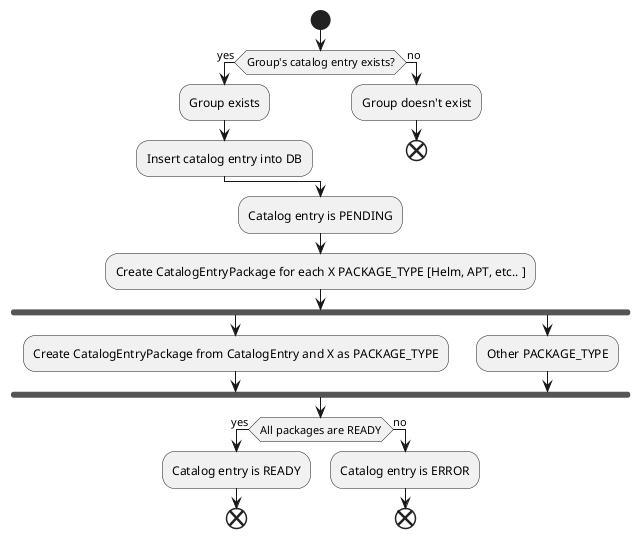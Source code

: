 @startuml
start
if (Group's catalog entry exists?) then (yes)
    :Group exists;
    :Insert catalog entry into DB;
else (no)
    :Group doesn't exist;
    end
endif
:Catalog entry is PENDING;


:Create CatalogEntryPackage for each X PACKAGE_TYPE [Helm, APT, etc.. ];
fork
    :Create CatalogEntryPackage from CatalogEntry and X as PACKAGE_TYPE;
fork again
    :Other PACKAGE_TYPE;
end fork



if (All packages are READY) then (yes)
    :Catalog entry is READY;
    end
else (no)
    :Catalog entry is ERROR;
    end
endif

@enduml